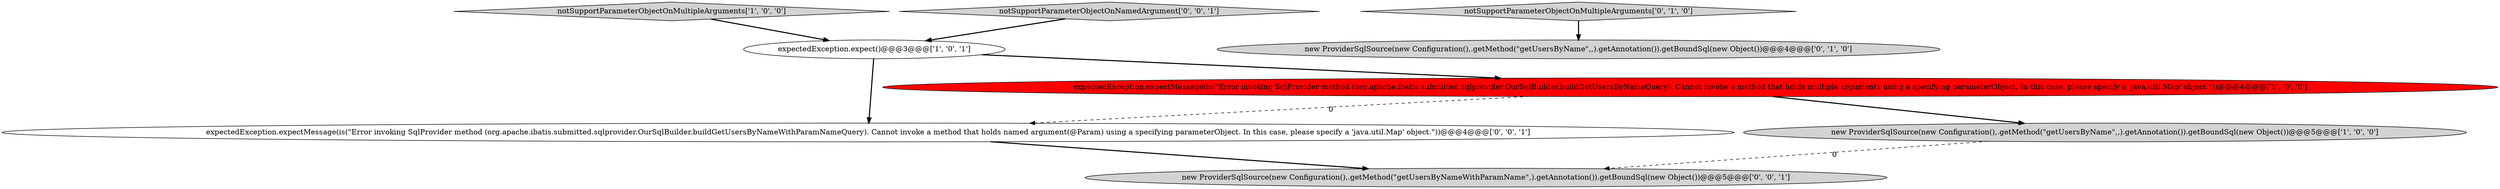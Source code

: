 digraph {
8 [style = filled, label = "new ProviderSqlSource(new Configuration(),.getMethod(\"getUsersByNameWithParamName\",).getAnnotation()).getBoundSql(new Object())@@@5@@@['0', '0', '1']", fillcolor = lightgray, shape = ellipse image = "AAA0AAABBB3BBB"];
3 [style = filled, label = "expectedException.expect()@@@3@@@['1', '0', '1']", fillcolor = white, shape = ellipse image = "AAA0AAABBB1BBB"];
2 [style = filled, label = "new ProviderSqlSource(new Configuration(),.getMethod(\"getUsersByName\",,).getAnnotation()).getBoundSql(new Object())@@@5@@@['1', '0', '0']", fillcolor = lightgray, shape = ellipse image = "AAA0AAABBB1BBB"];
1 [style = filled, label = "notSupportParameterObjectOnMultipleArguments['1', '0', '0']", fillcolor = lightgray, shape = diamond image = "AAA0AAABBB1BBB"];
5 [style = filled, label = "notSupportParameterObjectOnMultipleArguments['0', '1', '0']", fillcolor = lightgray, shape = diamond image = "AAA0AAABBB2BBB"];
4 [style = filled, label = "new ProviderSqlSource(new Configuration(),.getMethod(\"getUsersByName\",,).getAnnotation()).getBoundSql(new Object())@@@4@@@['0', '1', '0']", fillcolor = lightgray, shape = ellipse image = "AAA0AAABBB2BBB"];
6 [style = filled, label = "expectedException.expectMessage(is(\"Error invoking SqlProvider method (org.apache.ibatis.submitted.sqlprovider.OurSqlBuilder.buildGetUsersByNameWithParamNameQuery). Cannot invoke a method that holds named argument(@Param) using a specifying parameterObject. In this case, please specify a 'java.util.Map' object.\"))@@@4@@@['0', '0', '1']", fillcolor = white, shape = ellipse image = "AAA0AAABBB3BBB"];
0 [style = filled, label = "expectedException.expectMessage(is(\"Error invoking SqlProvider method (org.apache.ibatis.submitted.sqlprovider.OurSqlBuilder.buildGetUsersByNameQuery). Cannot invoke a method that holds multiple arguments using a specifying parameterObject. In this case, please specify a 'java.util.Map' object.\"))@@@4@@@['1', '0', '0']", fillcolor = red, shape = ellipse image = "AAA1AAABBB1BBB"];
7 [style = filled, label = "notSupportParameterObjectOnNamedArgument['0', '0', '1']", fillcolor = lightgray, shape = diamond image = "AAA0AAABBB3BBB"];
1->3 [style = bold, label=""];
3->6 [style = bold, label=""];
5->4 [style = bold, label=""];
0->6 [style = dashed, label="0"];
2->8 [style = dashed, label="0"];
7->3 [style = bold, label=""];
3->0 [style = bold, label=""];
6->8 [style = bold, label=""];
0->2 [style = bold, label=""];
}
